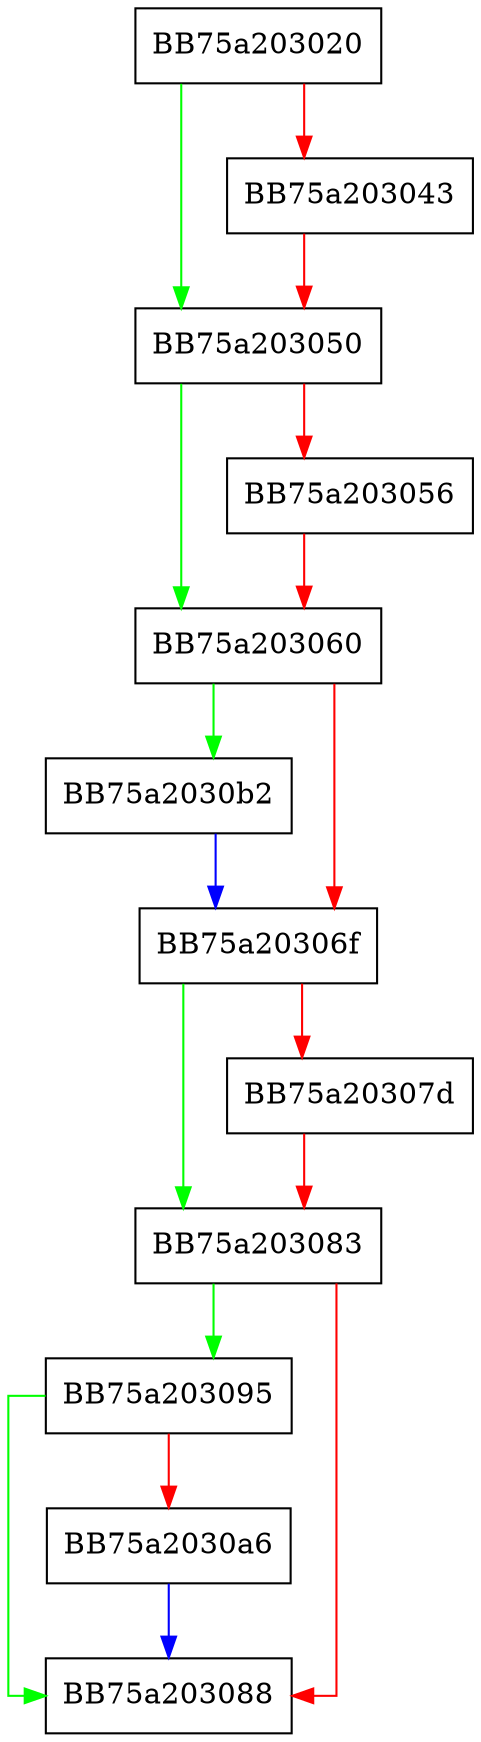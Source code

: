 digraph GcCloseRegKey {
  node [shape="box"];
  graph [splines=ortho];
  BB75a203020 -> BB75a203050 [color="green"];
  BB75a203020 -> BB75a203043 [color="red"];
  BB75a203043 -> BB75a203050 [color="red"];
  BB75a203050 -> BB75a203060 [color="green"];
  BB75a203050 -> BB75a203056 [color="red"];
  BB75a203056 -> BB75a203060 [color="red"];
  BB75a203060 -> BB75a2030b2 [color="green"];
  BB75a203060 -> BB75a20306f [color="red"];
  BB75a20306f -> BB75a203083 [color="green"];
  BB75a20306f -> BB75a20307d [color="red"];
  BB75a20307d -> BB75a203083 [color="red"];
  BB75a203083 -> BB75a203095 [color="green"];
  BB75a203083 -> BB75a203088 [color="red"];
  BB75a203095 -> BB75a203088 [color="green"];
  BB75a203095 -> BB75a2030a6 [color="red"];
  BB75a2030a6 -> BB75a203088 [color="blue"];
  BB75a2030b2 -> BB75a20306f [color="blue"];
}